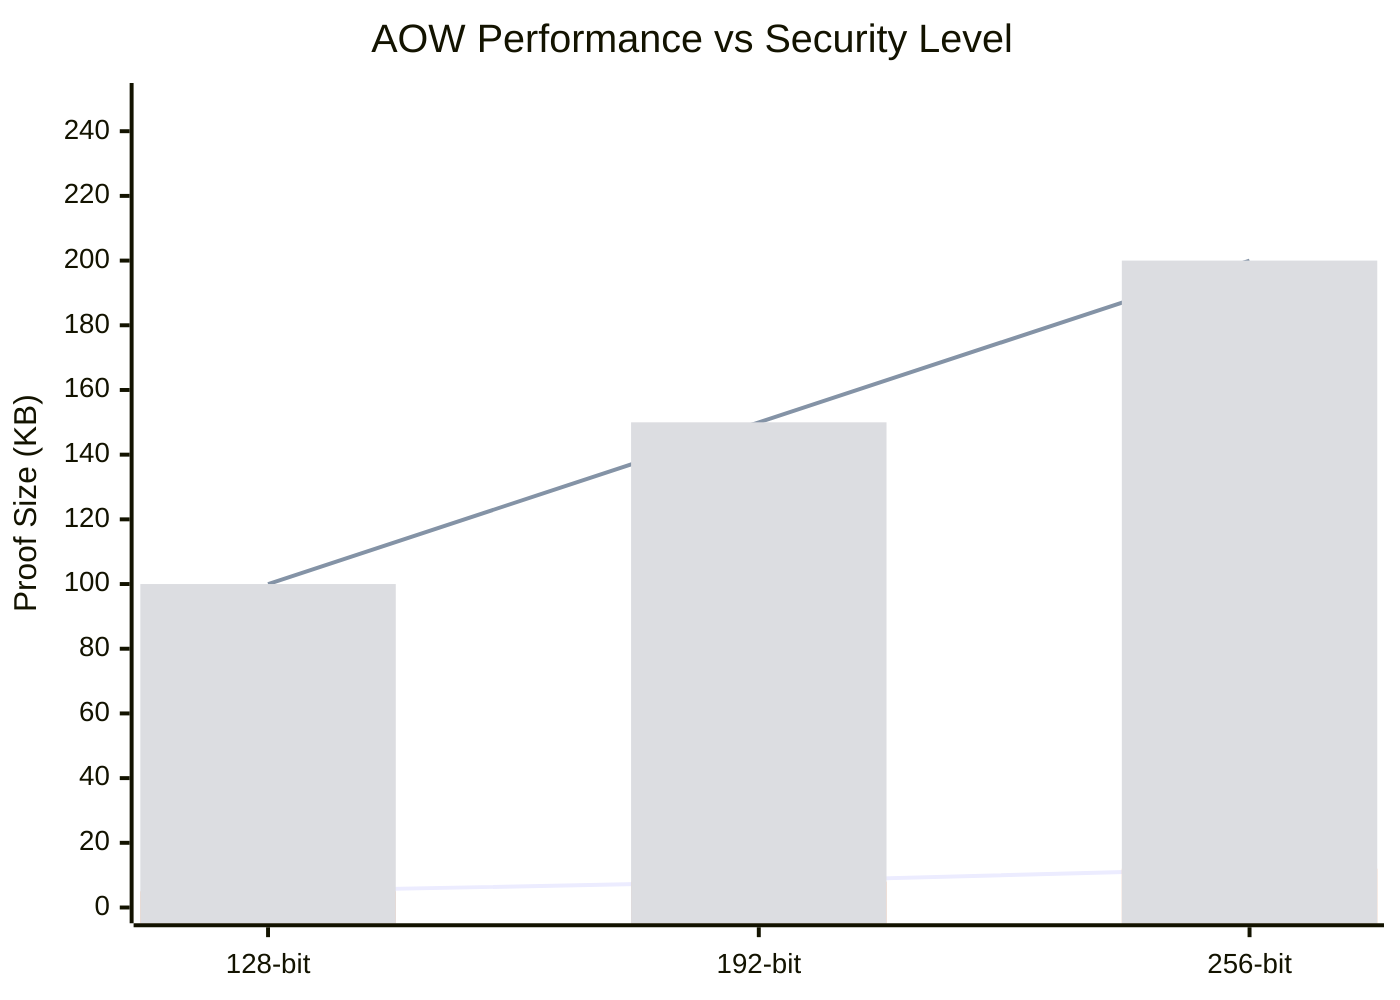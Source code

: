 xychart-beta
    title "AOW Performance vs Security Level"
    x-axis [128-bit, 192-bit, 256-bit]
    y-axis "Time (ms)" 0 --> 20
    y-axis "Proof Size (KB)" 0 --> 250
    line [5, 8, 12]
    line [100, 150, 200]
    
    bar [5, 8, 12]
    bar [100, 150, 200]
